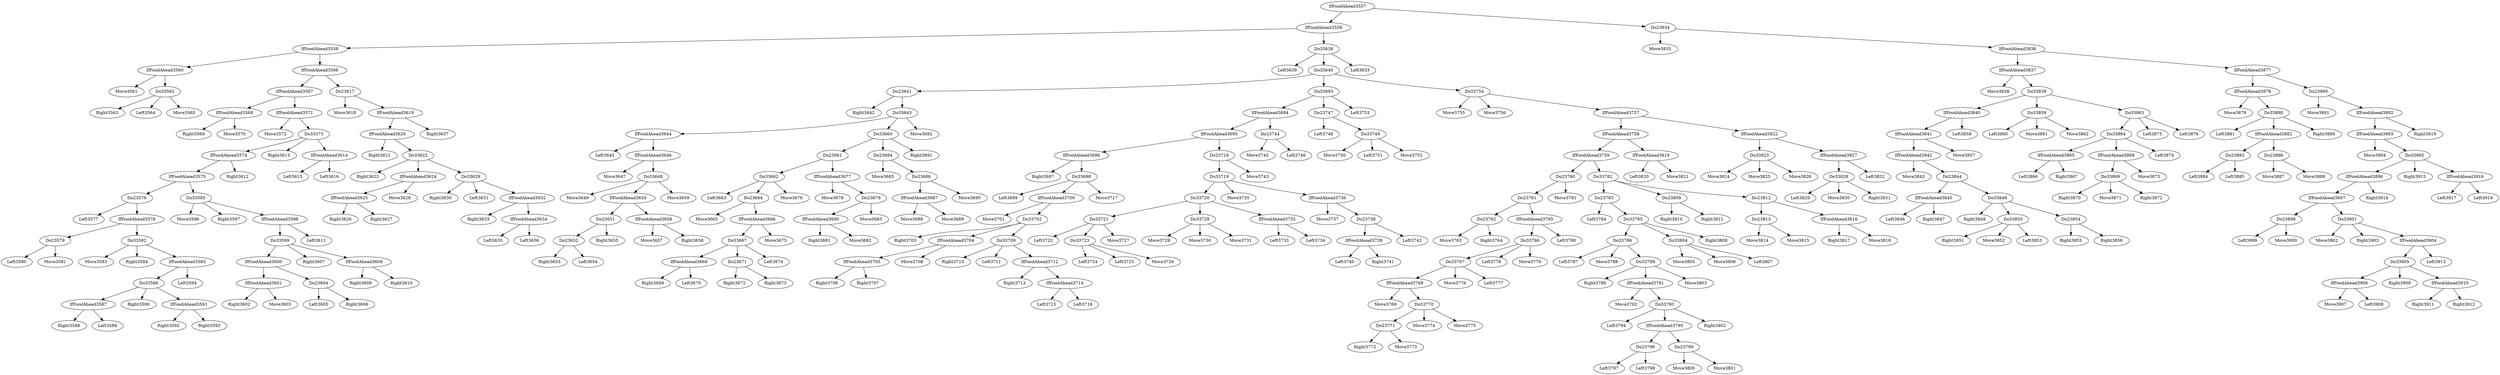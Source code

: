 digraph T {
	IfFoodAhead3560 -> Move3561
	Do33562 -> Right3563
	Do33562 -> Left3564
	Do33562 -> Move3565
	IfFoodAhead3560 -> Do33562
	IfFoodAhead3559 -> IfFoodAhead3560
	IfFoodAhead3568 -> Right3569
	IfFoodAhead3568 -> Move3570
	IfFoodAhead3567 -> IfFoodAhead3568
	IfFoodAhead3571 -> Move3572
	Do23576 -> Left3577
	Do23579 -> Left3580
	Do23579 -> Move3581
	IfFoodAhead3578 -> Do23579
	Do33582 -> Move3583
	Do33582 -> Right3584
	IfFoodAhead3587 -> Right3588
	IfFoodAhead3587 -> Left3589
	Do33586 -> IfFoodAhead3587
	Do33586 -> Right3590
	IfFoodAhead3591 -> Right3592
	IfFoodAhead3591 -> Right3593
	Do33586 -> IfFoodAhead3591
	IfFoodAhead3585 -> Do33586
	IfFoodAhead3585 -> Left3594
	Do33582 -> IfFoodAhead3585
	IfFoodAhead3578 -> Do33582
	Do23576 -> IfFoodAhead3578
	IfFoodAhead3575 -> Do23576
	Do33595 -> Move3596
	Do33595 -> Right3597
	IfFoodAhead3601 -> Right3602
	IfFoodAhead3601 -> Move3603
	IfFoodAhead3600 -> IfFoodAhead3601
	Do23604 -> Left3605
	Do23604 -> Right3606
	IfFoodAhead3600 -> Do23604
	Do33599 -> IfFoodAhead3600
	Do33599 -> Right3607
	IfFoodAhead3608 -> Right3609
	IfFoodAhead3608 -> Right3610
	Do33599 -> IfFoodAhead3608
	IfFoodAhead3598 -> Do33599
	IfFoodAhead3598 -> Left3611
	Do33595 -> IfFoodAhead3598
	IfFoodAhead3575 -> Do33595
	IfFoodAhead3574 -> IfFoodAhead3575
	IfFoodAhead3574 -> Right3612
	Do33573 -> IfFoodAhead3574
	Do33573 -> Right3613
	IfFoodAhead3614 -> Left3615
	IfFoodAhead3614 -> Left3616
	Do33573 -> IfFoodAhead3614
	IfFoodAhead3571 -> Do33573
	IfFoodAhead3567 -> IfFoodAhead3571
	IfFoodAhead3566 -> IfFoodAhead3567
	Do23617 -> Move3618
	IfFoodAhead3620 -> Right3621
	Do33622 -> Right3623
	IfFoodAhead3625 -> Right3626
	IfFoodAhead3625 -> Right3627
	IfFoodAhead3624 -> IfFoodAhead3625
	IfFoodAhead3624 -> Move3628
	Do33622 -> IfFoodAhead3624
	Do33629 -> Right3630
	Do33629 -> Left3631
	IfFoodAhead3632 -> Right3633
	IfFoodAhead3634 -> Left3635
	IfFoodAhead3634 -> Left3636
	IfFoodAhead3632 -> IfFoodAhead3634
	Do33629 -> IfFoodAhead3632
	Do33622 -> Do33629
	IfFoodAhead3620 -> Do33622
	IfFoodAhead3619 -> IfFoodAhead3620
	IfFoodAhead3619 -> Right3637
	Do23617 -> IfFoodAhead3619
	IfFoodAhead3566 -> Do23617
	IfFoodAhead3559 -> IfFoodAhead3566
	IfFoodAhead3558 -> IfFoodAhead3559
	Do33638 -> Left3639
	Do23641 -> Right3642
	IfFoodAhead3644 -> Left3645
	IfFoodAhead3646 -> Move3647
	Do33648 -> Move3649
	Do23652 -> Right3653
	Do23652 -> Left3654
	Do23651 -> Do23652
	Do23651 -> Right3655
	IfFoodAhead3650 -> Do23651
	IfFoodAhead3656 -> Move3657
	IfFoodAhead3656 -> Right3658
	IfFoodAhead3650 -> IfFoodAhead3656
	Do33648 -> IfFoodAhead3650
	Do33648 -> Move3659
	IfFoodAhead3646 -> Do33648
	IfFoodAhead3644 -> IfFoodAhead3646
	Do33643 -> IfFoodAhead3644
	Do33662 -> Left3663
	Do23664 -> Move3665
	IfFoodAhead3668 -> Right3669
	IfFoodAhead3668 -> Left3670
	Do33667 -> IfFoodAhead3668
	Do23671 -> Right3672
	Do23671 -> Right3673
	Do33667 -> Do23671
	Do33667 -> Left3674
	IfFoodAhead3666 -> Do33667
	IfFoodAhead3666 -> Move3675
	Do23664 -> IfFoodAhead3666
	Do33662 -> Do23664
	Do33662 -> Move3676
	Do23661 -> Do33662
	IfFoodAhead3677 -> Move3678
	IfFoodAhead3680 -> Right3681
	IfFoodAhead3680 -> Move3682
	Do23679 -> IfFoodAhead3680
	Do23679 -> Move3683
	IfFoodAhead3677 -> Do23679
	Do23661 -> IfFoodAhead3677
	Do33660 -> Do23661
	Do23684 -> Move3685
	IfFoodAhead3687 -> Move3688
	IfFoodAhead3687 -> Move3689
	Do23686 -> IfFoodAhead3687
	Do23686 -> Move3690
	Do23684 -> Do23686
	Do33660 -> Do23684
	Do33660 -> Right3691
	Do33643 -> Do33660
	Do33643 -> Move3692
	Do23641 -> Do33643
	Do33640 -> Do23641
	IfFoodAhead3696 -> Right3697
	Do33698 -> Left3699
	IfFoodAhead3700 -> Move3701
	Do33702 -> Right3703
	IfFoodAhead3705 -> Right3706
	IfFoodAhead3705 -> Right3707
	IfFoodAhead3704 -> IfFoodAhead3705
	IfFoodAhead3704 -> Move3708
	Do33702 -> IfFoodAhead3704
	Do33709 -> Right3710
	Do33709 -> Left3711
	IfFoodAhead3712 -> Right3713
	IfFoodAhead3714 -> Left3715
	IfFoodAhead3714 -> Left3716
	IfFoodAhead3712 -> IfFoodAhead3714
	Do33709 -> IfFoodAhead3712
	Do33702 -> Do33709
	IfFoodAhead3700 -> Do33702
	Do33698 -> IfFoodAhead3700
	Do33698 -> Move3717
	IfFoodAhead3696 -> Do33698
	IfFoodAhead3695 -> IfFoodAhead3696
	Do33721 -> Left3722
	Do33723 -> Left3724
	Do33723 -> Left3725
	Do33723 -> Move3726
	Do33721 -> Do33723
	Do33721 -> Move3727
	Do33720 -> Do33721
	Do33728 -> Move3729
	Do33728 -> Move3730
	Do33728 -> Move3731
	Do33720 -> Do33728
	IfFoodAhead3732 -> Left3733
	IfFoodAhead3732 -> Left3734
	Do33720 -> IfFoodAhead3732
	Do33719 -> Do33720
	Do33719 -> Move3735
	IfFoodAhead3736 -> Move3737
	IfFoodAhead3739 -> Left3740
	IfFoodAhead3739 -> Right3741
	Do23738 -> IfFoodAhead3739
	Do23738 -> Left3742
	IfFoodAhead3736 -> Do23738
	Do33719 -> IfFoodAhead3736
	Do23718 -> Do33719
	Do23718 -> Move3743
	IfFoodAhead3695 -> Do23718
	IfFoodAhead3694 -> IfFoodAhead3695
	Do23744 -> Move3745
	Do23744 -> Left3746
	IfFoodAhead3694 -> Do23744
	Do33693 -> IfFoodAhead3694
	Do23747 -> Left3748
	Do33749 -> Move3750
	Do33749 -> Left3751
	Do33749 -> Move3752
	Do23747 -> Do33749
	Do33693 -> Do23747
	Do33693 -> Left3753
	Do33640 -> Do33693
	Do33754 -> Move3755
	Do33754 -> Move3756
	Do23762 -> Move3763
	Do23762 -> Right3764
	Do23761 -> Do23762
	IfFoodAhead3768 -> Move3769
	Do23771 -> Right3772
	Do23771 -> Move3773
	Do33770 -> Do23771
	Do33770 -> Move3774
	Do33770 -> Move3775
	IfFoodAhead3768 -> Do33770
	Do33767 -> IfFoodAhead3768
	Do33767 -> Move3776
	Do33767 -> Left3777
	Do33766 -> Do33767
	Do33766 -> Left3778
	Do33766 -> Move3779
	IfFoodAhead3765 -> Do33766
	IfFoodAhead3765 -> Left3780
	Do23761 -> IfFoodAhead3765
	Do23760 -> Do23761
	Do23760 -> Move3781
	IfFoodAhead3759 -> Do23760
	Do23783 -> Left3784
	Do33786 -> Left3787
	Do33786 -> Move3788
	Do33789 -> Right3790
	IfFoodAhead3791 -> Move3792
	Do33793 -> Left3794
	Do23796 -> Left3797
	Do23796 -> Left3798
	IfFoodAhead3795 -> Do23796
	Do23799 -> Move3800
	Do23799 -> Move3801
	IfFoodAhead3795 -> Do23799
	Do33793 -> IfFoodAhead3795
	Do33793 -> Right3802
	IfFoodAhead3791 -> Do33793
	Do33789 -> IfFoodAhead3791
	Do33789 -> Move3803
	Do33786 -> Do33789
	Do33785 -> Do33786
	Do33804 -> Move3805
	Do33804 -> Move3806
	Do33804 -> Left3807
	Do33785 -> Do33804
	Do33785 -> Right3808
	Do23783 -> Do33785
	Do33782 -> Do23783
	Do23809 -> Right3810
	Do23809 -> Right3811
	Do33782 -> Do23809
	Do23813 -> Move3814
	Do23813 -> Move3815
	Do23812 -> Do23813
	IfFoodAhead3816 -> Right3817
	IfFoodAhead3816 -> Move3818
	Do23812 -> IfFoodAhead3816
	Do33782 -> Do23812
	IfFoodAhead3759 -> Do33782
	IfFoodAhead3758 -> IfFoodAhead3759
	IfFoodAhead3819 -> Left3820
	IfFoodAhead3819 -> Move3821
	IfFoodAhead3758 -> IfFoodAhead3819
	IfFoodAhead3757 -> IfFoodAhead3758
	Do33823 -> Move3824
	Do33823 -> Move3825
	Do33823 -> Move3826
	IfFoodAhead3822 -> Do33823
	Do33828 -> Left3829
	Do33828 -> Move3830
	Do33828 -> Right3831
	IfFoodAhead3827 -> Do33828
	IfFoodAhead3827 -> Left3832
	IfFoodAhead3822 -> IfFoodAhead3827
	IfFoodAhead3757 -> IfFoodAhead3822
	Do33754 -> IfFoodAhead3757
	Do33640 -> Do33754
	Do33638 -> Do33640
	Do33638 -> Left3833
	IfFoodAhead3558 -> Do33638
	IfFoodAhead3557 -> IfFoodAhead3558
	Do23834 -> Move3835
	IfFoodAhead3837 -> Move3838
	IfFoodAhead3842 -> Move3843
	IfFoodAhead3845 -> Left3846
	IfFoodAhead3845 -> Right3847
	Do23844 -> IfFoodAhead3845
	Do33848 -> Right3849
	Do33850 -> Right3851
	Do33850 -> Move3852
	Do33850 -> Left3853
	Do33848 -> Do33850
	Do23854 -> Right3855
	Do23854 -> Right3856
	Do33848 -> Do23854
	Do23844 -> Do33848
	IfFoodAhead3842 -> Do23844
	IfFoodAhead3841 -> IfFoodAhead3842
	IfFoodAhead3841 -> Move3857
	IfFoodAhead3840 -> IfFoodAhead3841
	IfFoodAhead3840 -> Left3858
	Do33839 -> IfFoodAhead3840
	Do33859 -> Left3860
	Do33859 -> Move3861
	Do33859 -> Move3862
	Do33839 -> Do33859
	IfFoodAhead3865 -> Left3866
	IfFoodAhead3865 -> Right3867
	Do33864 -> IfFoodAhead3865
	Do33869 -> Right3870
	Do33869 -> Move3871
	Do33869 -> Right3872
	IfFoodAhead3868 -> Do33869
	IfFoodAhead3868 -> Move3873
	Do33864 -> IfFoodAhead3868
	Do33864 -> Left3874
	Do33863 -> Do33864
	Do33863 -> Left3875
	Do33863 -> Left3876
	Do33839 -> Do33863
	IfFoodAhead3837 -> Do33839
	IfFoodAhead3836 -> IfFoodAhead3837
	IfFoodAhead3878 -> Move3879
	Do33880 -> Left3881
	Do23883 -> Left3884
	Do23883 -> Left3885
	IfFoodAhead3882 -> Do23883
	Do23886 -> Move3887
	Do23886 -> Move3888
	IfFoodAhead3882 -> Do23886
	Do33880 -> IfFoodAhead3882
	Do33880 -> Right3889
	IfFoodAhead3878 -> Do33880
	IfFoodAhead3877 -> IfFoodAhead3878
	Do23890 -> Move3891
	IfFoodAhead3893 -> Move3894
	Do23898 -> Left3899
	Do23898 -> Move3900
	IfFoodAhead3897 -> Do23898
	Do33901 -> Move3902
	Do33901 -> Right3903
	IfFoodAhead3906 -> Move3907
	IfFoodAhead3906 -> Left3908
	Do33905 -> IfFoodAhead3906
	Do33905 -> Right3909
	IfFoodAhead3910 -> Right3911
	IfFoodAhead3910 -> Right3912
	Do33905 -> IfFoodAhead3910
	IfFoodAhead3904 -> Do33905
	IfFoodAhead3904 -> Left3913
	Do33901 -> IfFoodAhead3904
	IfFoodAhead3897 -> Do33901
	IfFoodAhead3896 -> IfFoodAhead3897
	IfFoodAhead3896 -> Right3914
	Do33895 -> IfFoodAhead3896
	Do33895 -> Right3915
	IfFoodAhead3916 -> Left3917
	IfFoodAhead3916 -> Left3918
	Do33895 -> IfFoodAhead3916
	IfFoodAhead3893 -> Do33895
	IfFoodAhead3892 -> IfFoodAhead3893
	IfFoodAhead3892 -> Right3919
	Do23890 -> IfFoodAhead3892
	IfFoodAhead3877 -> Do23890
	IfFoodAhead3836 -> IfFoodAhead3877
	Do23834 -> IfFoodAhead3836
	IfFoodAhead3557 -> Do23834
}
